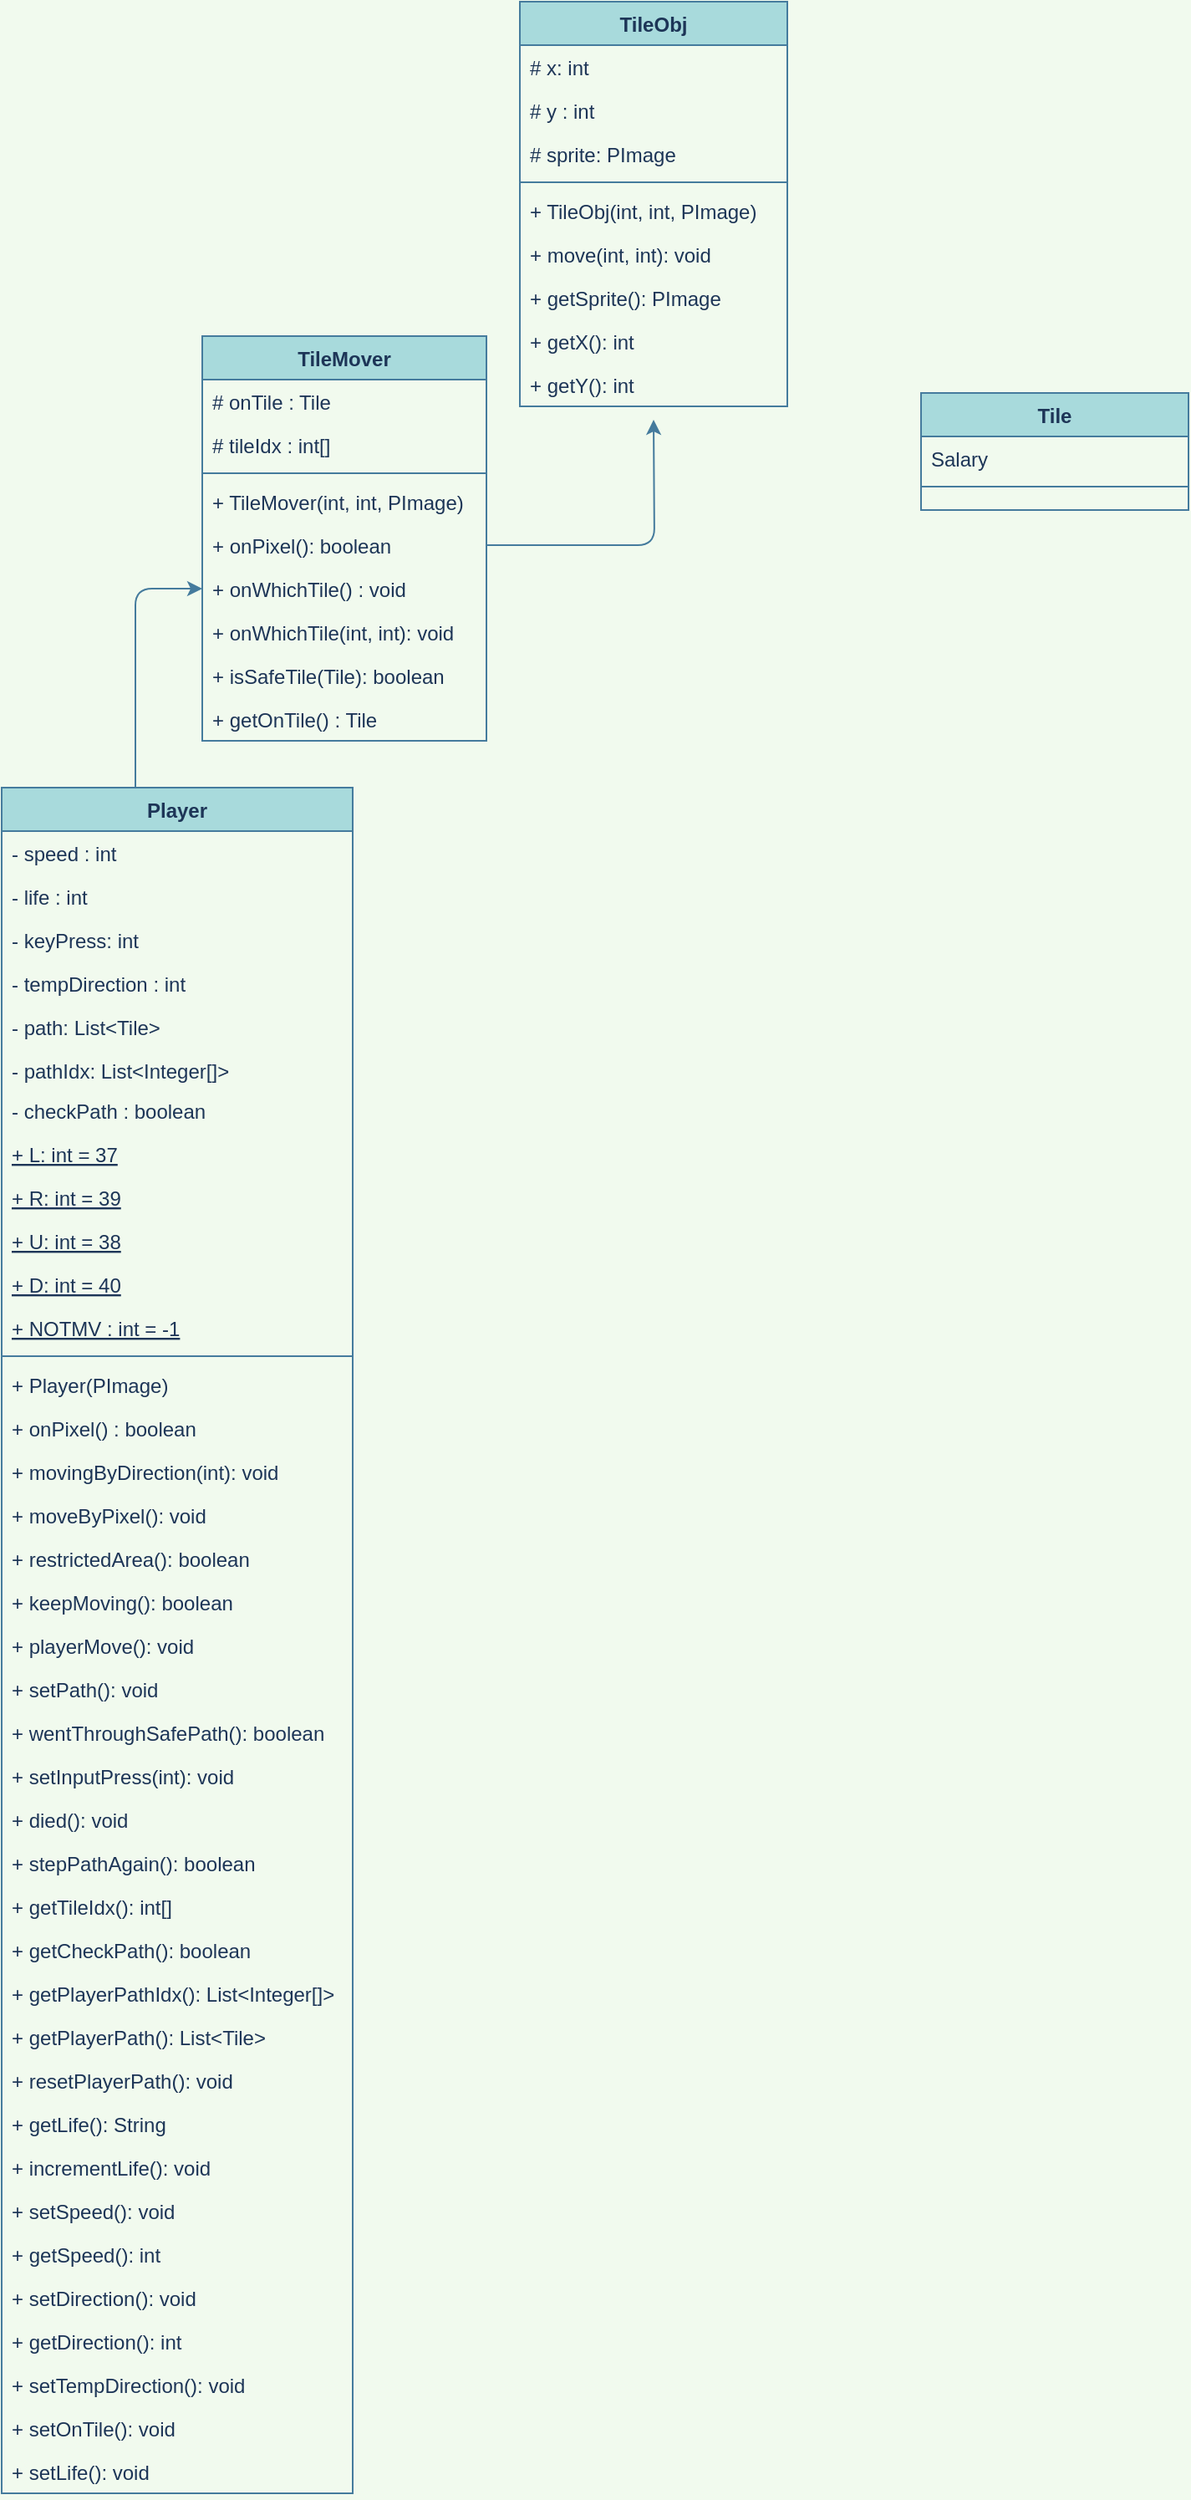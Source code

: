 <mxfile version="17.5.0" type="github">
  <diagram id="C5RBs43oDa-KdzZeNtuy" name="Page-1">
    <mxGraphModel dx="745" dy="446" grid="1" gridSize="10" guides="1" tooltips="1" connect="1" arrows="1" fold="1" page="1" pageScale="1" pageWidth="827" pageHeight="1169" background="#F1FAEE" math="0" shadow="0">
      <root>
        <mxCell id="WIyWlLk6GJQsqaUBKTNV-0" />
        <mxCell id="WIyWlLk6GJQsqaUBKTNV-1" parent="WIyWlLk6GJQsqaUBKTNV-0" />
        <mxCell id="zkfFHV4jXpPFQw0GAbJ--0" value="TileObj" style="swimlane;fontStyle=1;align=center;verticalAlign=top;childLayout=stackLayout;horizontal=1;startSize=26;horizontalStack=0;resizeParent=1;resizeLast=0;collapsible=1;marginBottom=0;rounded=0;shadow=0;strokeWidth=1;fillColor=#A8DADC;strokeColor=#457B9D;fontColor=#1D3557;" parent="WIyWlLk6GJQsqaUBKTNV-1" vertex="1">
          <mxGeometry x="320" y="10" width="160" height="242" as="geometry">
            <mxRectangle x="230" y="140" width="160" height="26" as="alternateBounds" />
          </mxGeometry>
        </mxCell>
        <mxCell id="zkfFHV4jXpPFQw0GAbJ--1" value="# x: int" style="text;align=left;verticalAlign=top;spacingLeft=4;spacingRight=4;overflow=hidden;rotatable=0;points=[[0,0.5],[1,0.5]];portConstraint=eastwest;fontColor=#1D3557;" parent="zkfFHV4jXpPFQw0GAbJ--0" vertex="1">
          <mxGeometry y="26" width="160" height="26" as="geometry" />
        </mxCell>
        <mxCell id="zkfFHV4jXpPFQw0GAbJ--2" value="# y : int" style="text;align=left;verticalAlign=top;spacingLeft=4;spacingRight=4;overflow=hidden;rotatable=0;points=[[0,0.5],[1,0.5]];portConstraint=eastwest;rounded=0;shadow=0;html=0;fontColor=#1D3557;" parent="zkfFHV4jXpPFQw0GAbJ--0" vertex="1">
          <mxGeometry y="52" width="160" height="26" as="geometry" />
        </mxCell>
        <mxCell id="zkfFHV4jXpPFQw0GAbJ--3" value="# sprite: PImage" style="text;align=left;verticalAlign=top;spacingLeft=4;spacingRight=4;overflow=hidden;rotatable=0;points=[[0,0.5],[1,0.5]];portConstraint=eastwest;rounded=0;shadow=0;html=0;fontColor=#1D3557;" parent="zkfFHV4jXpPFQw0GAbJ--0" vertex="1">
          <mxGeometry y="78" width="160" height="26" as="geometry" />
        </mxCell>
        <mxCell id="zkfFHV4jXpPFQw0GAbJ--4" value="" style="line;html=1;strokeWidth=1;align=left;verticalAlign=middle;spacingTop=-1;spacingLeft=3;spacingRight=3;rotatable=0;labelPosition=right;points=[];portConstraint=eastwest;labelBackgroundColor=#F1FAEE;fillColor=#A8DADC;strokeColor=#457B9D;fontColor=#1D3557;" parent="zkfFHV4jXpPFQw0GAbJ--0" vertex="1">
          <mxGeometry y="104" width="160" height="8" as="geometry" />
        </mxCell>
        <mxCell id="qzTbD7GOH1-h75xhZdL7-9" value="+ TileObj(int, int, PImage)" style="text;align=left;verticalAlign=top;spacingLeft=4;spacingRight=4;overflow=hidden;rotatable=0;points=[[0,0.5],[1,0.5]];portConstraint=eastwest;rounded=0;shadow=0;html=0;fontColor=#1D3557;" vertex="1" parent="zkfFHV4jXpPFQw0GAbJ--0">
          <mxGeometry y="112" width="160" height="26" as="geometry" />
        </mxCell>
        <mxCell id="qzTbD7GOH1-h75xhZdL7-0" value="+ move(int, int): void" style="text;align=left;verticalAlign=top;spacingLeft=4;spacingRight=4;overflow=hidden;rotatable=0;points=[[0,0.5],[1,0.5]];portConstraint=eastwest;rounded=0;shadow=0;html=0;fontColor=#1D3557;" vertex="1" parent="zkfFHV4jXpPFQw0GAbJ--0">
          <mxGeometry y="138" width="160" height="26" as="geometry" />
        </mxCell>
        <mxCell id="qzTbD7GOH1-h75xhZdL7-1" value="+ getSprite(): PImage" style="text;align=left;verticalAlign=top;spacingLeft=4;spacingRight=4;overflow=hidden;rotatable=0;points=[[0,0.5],[1,0.5]];portConstraint=eastwest;rounded=0;shadow=0;html=0;fontColor=#1D3557;" vertex="1" parent="zkfFHV4jXpPFQw0GAbJ--0">
          <mxGeometry y="164" width="160" height="26" as="geometry" />
        </mxCell>
        <mxCell id="qzTbD7GOH1-h75xhZdL7-2" value="+ getX(): int" style="text;align=left;verticalAlign=top;spacingLeft=4;spacingRight=4;overflow=hidden;rotatable=0;points=[[0,0.5],[1,0.5]];portConstraint=eastwest;rounded=0;shadow=0;html=0;fontColor=#1D3557;" vertex="1" parent="zkfFHV4jXpPFQw0GAbJ--0">
          <mxGeometry y="190" width="160" height="26" as="geometry" />
        </mxCell>
        <mxCell id="qzTbD7GOH1-h75xhZdL7-3" value="+ getY(): int" style="text;align=left;verticalAlign=top;spacingLeft=4;spacingRight=4;overflow=hidden;rotatable=0;points=[[0,0.5],[1,0.5]];portConstraint=eastwest;rounded=0;shadow=0;html=0;fontColor=#1D3557;" vertex="1" parent="zkfFHV4jXpPFQw0GAbJ--0">
          <mxGeometry y="216" width="160" height="26" as="geometry" />
        </mxCell>
        <mxCell id="zkfFHV4jXpPFQw0GAbJ--6" value="TileMover" style="swimlane;fontStyle=1;align=center;verticalAlign=top;childLayout=stackLayout;horizontal=1;startSize=26;horizontalStack=0;resizeParent=1;resizeLast=0;collapsible=1;marginBottom=0;rounded=0;shadow=0;strokeWidth=1;fillColor=#A8DADC;strokeColor=#457B9D;fontColor=#1D3557;" parent="WIyWlLk6GJQsqaUBKTNV-1" vertex="1">
          <mxGeometry x="130" y="210" width="170" height="242" as="geometry">
            <mxRectangle x="130" y="380" width="160" height="26" as="alternateBounds" />
          </mxGeometry>
        </mxCell>
        <mxCell id="zkfFHV4jXpPFQw0GAbJ--7" value="# onTile : Tile" style="text;align=left;verticalAlign=top;spacingLeft=4;spacingRight=4;overflow=hidden;rotatable=0;points=[[0,0.5],[1,0.5]];portConstraint=eastwest;fontColor=#1D3557;" parent="zkfFHV4jXpPFQw0GAbJ--6" vertex="1">
          <mxGeometry y="26" width="170" height="26" as="geometry" />
        </mxCell>
        <mxCell id="zkfFHV4jXpPFQw0GAbJ--8" value="# tileIdx : int[]" style="text;align=left;verticalAlign=top;spacingLeft=4;spacingRight=4;overflow=hidden;rotatable=0;points=[[0,0.5],[1,0.5]];portConstraint=eastwest;rounded=0;shadow=0;html=0;fontColor=#1D3557;" parent="zkfFHV4jXpPFQw0GAbJ--6" vertex="1">
          <mxGeometry y="52" width="170" height="26" as="geometry" />
        </mxCell>
        <mxCell id="zkfFHV4jXpPFQw0GAbJ--9" value="" style="line;html=1;strokeWidth=1;align=left;verticalAlign=middle;spacingTop=-1;spacingLeft=3;spacingRight=3;rotatable=0;labelPosition=right;points=[];portConstraint=eastwest;labelBackgroundColor=#F1FAEE;fillColor=#A8DADC;strokeColor=#457B9D;fontColor=#1D3557;" parent="zkfFHV4jXpPFQw0GAbJ--6" vertex="1">
          <mxGeometry y="78" width="170" height="8" as="geometry" />
        </mxCell>
        <mxCell id="zkfFHV4jXpPFQw0GAbJ--10" value="+ TileMover(int, int, PImage)" style="text;align=left;verticalAlign=top;spacingLeft=4;spacingRight=4;overflow=hidden;rotatable=0;points=[[0,0.5],[1,0.5]];portConstraint=eastwest;fontStyle=0;fontColor=#1D3557;" parent="zkfFHV4jXpPFQw0GAbJ--6" vertex="1">
          <mxGeometry y="86" width="170" height="26" as="geometry" />
        </mxCell>
        <mxCell id="qzTbD7GOH1-h75xhZdL7-11" value="+ onPixel(): boolean&#xa;" style="text;align=left;verticalAlign=top;spacingLeft=4;spacingRight=4;overflow=hidden;rotatable=0;points=[[0,0.5],[1,0.5]];portConstraint=eastwest;fontColor=#1D3557;" vertex="1" parent="zkfFHV4jXpPFQw0GAbJ--6">
          <mxGeometry y="112" width="170" height="26" as="geometry" />
        </mxCell>
        <mxCell id="qzTbD7GOH1-h75xhZdL7-13" value="+ onWhichTile() : void" style="text;align=left;verticalAlign=top;spacingLeft=4;spacingRight=4;overflow=hidden;rotatable=0;points=[[0,0.5],[1,0.5]];portConstraint=eastwest;fontColor=#1D3557;" vertex="1" parent="zkfFHV4jXpPFQw0GAbJ--6">
          <mxGeometry y="138" width="170" height="26" as="geometry" />
        </mxCell>
        <mxCell id="qzTbD7GOH1-h75xhZdL7-12" value="+ onWhichTile(int, int): void" style="text;align=left;verticalAlign=top;spacingLeft=4;spacingRight=4;overflow=hidden;rotatable=0;points=[[0,0.5],[1,0.5]];portConstraint=eastwest;fontColor=#1D3557;" vertex="1" parent="zkfFHV4jXpPFQw0GAbJ--6">
          <mxGeometry y="164" width="170" height="26" as="geometry" />
        </mxCell>
        <mxCell id="zkfFHV4jXpPFQw0GAbJ--11" value="+ isSafeTile(Tile): boolean " style="text;align=left;verticalAlign=top;spacingLeft=4;spacingRight=4;overflow=hidden;rotatable=0;points=[[0,0.5],[1,0.5]];portConstraint=eastwest;fontColor=#1D3557;" parent="zkfFHV4jXpPFQw0GAbJ--6" vertex="1">
          <mxGeometry y="190" width="170" height="26" as="geometry" />
        </mxCell>
        <mxCell id="qzTbD7GOH1-h75xhZdL7-14" value="+ getOnTile() : Tile " style="text;align=left;verticalAlign=top;spacingLeft=4;spacingRight=4;overflow=hidden;rotatable=0;points=[[0,0.5],[1,0.5]];portConstraint=eastwest;fontColor=#1D3557;" vertex="1" parent="zkfFHV4jXpPFQw0GAbJ--6">
          <mxGeometry y="216" width="170" height="26" as="geometry" />
        </mxCell>
        <mxCell id="zkfFHV4jXpPFQw0GAbJ--13" value="Tile" style="swimlane;fontStyle=1;align=center;verticalAlign=top;childLayout=stackLayout;horizontal=1;startSize=26;horizontalStack=0;resizeParent=1;resizeLast=0;collapsible=1;marginBottom=0;rounded=0;shadow=0;strokeWidth=1;fillColor=#A8DADC;strokeColor=#457B9D;fontColor=#1D3557;" parent="WIyWlLk6GJQsqaUBKTNV-1" vertex="1">
          <mxGeometry x="560" y="244" width="160" height="70" as="geometry">
            <mxRectangle x="340" y="380" width="170" height="26" as="alternateBounds" />
          </mxGeometry>
        </mxCell>
        <mxCell id="zkfFHV4jXpPFQw0GAbJ--14" value="Salary" style="text;align=left;verticalAlign=top;spacingLeft=4;spacingRight=4;overflow=hidden;rotatable=0;points=[[0,0.5],[1,0.5]];portConstraint=eastwest;fontColor=#1D3557;" parent="zkfFHV4jXpPFQw0GAbJ--13" vertex="1">
          <mxGeometry y="26" width="160" height="26" as="geometry" />
        </mxCell>
        <mxCell id="zkfFHV4jXpPFQw0GAbJ--15" value="" style="line;html=1;strokeWidth=1;align=left;verticalAlign=middle;spacingTop=-1;spacingLeft=3;spacingRight=3;rotatable=0;labelPosition=right;points=[];portConstraint=eastwest;labelBackgroundColor=#F1FAEE;fillColor=#A8DADC;strokeColor=#457B9D;fontColor=#1D3557;" parent="zkfFHV4jXpPFQw0GAbJ--13" vertex="1">
          <mxGeometry y="52" width="160" height="8" as="geometry" />
        </mxCell>
        <mxCell id="qzTbD7GOH1-h75xhZdL7-81" style="edgeStyle=orthogonalEdgeStyle;curved=0;rounded=1;sketch=0;orthogonalLoop=1;jettySize=auto;html=1;fontColor=#1D3557;strokeColor=#457B9D;fillColor=#A8DADC;entryX=0;entryY=0.5;entryDx=0;entryDy=0;" edge="1" parent="WIyWlLk6GJQsqaUBKTNV-1" source="qzTbD7GOH1-h75xhZdL7-15" target="qzTbD7GOH1-h75xhZdL7-13">
          <mxGeometry relative="1" as="geometry">
            <mxPoint x="115" y="360" as="targetPoint" />
            <Array as="points">
              <mxPoint x="90" y="361" />
            </Array>
          </mxGeometry>
        </mxCell>
        <mxCell id="qzTbD7GOH1-h75xhZdL7-15" value="Player" style="swimlane;fontStyle=1;align=center;verticalAlign=top;childLayout=stackLayout;horizontal=1;startSize=26;horizontalStack=0;resizeParent=1;resizeLast=0;collapsible=1;marginBottom=0;rounded=0;shadow=0;strokeWidth=1;fillColor=#A8DADC;strokeColor=#457B9D;fontColor=#1D3557;" vertex="1" parent="WIyWlLk6GJQsqaUBKTNV-1">
          <mxGeometry x="10" y="480" width="210" height="1020" as="geometry">
            <mxRectangle x="130" y="380" width="160" height="26" as="alternateBounds" />
          </mxGeometry>
        </mxCell>
        <mxCell id="qzTbD7GOH1-h75xhZdL7-16" value="- speed : int" style="text;align=left;verticalAlign=top;spacingLeft=4;spacingRight=4;overflow=hidden;rotatable=0;points=[[0,0.5],[1,0.5]];portConstraint=eastwest;fontColor=#1D3557;" vertex="1" parent="qzTbD7GOH1-h75xhZdL7-15">
          <mxGeometry y="26" width="210" height="26" as="geometry" />
        </mxCell>
        <mxCell id="qzTbD7GOH1-h75xhZdL7-17" value="- life : int" style="text;align=left;verticalAlign=top;spacingLeft=4;spacingRight=4;overflow=hidden;rotatable=0;points=[[0,0.5],[1,0.5]];portConstraint=eastwest;rounded=0;shadow=0;html=0;fontColor=#1D3557;" vertex="1" parent="qzTbD7GOH1-h75xhZdL7-15">
          <mxGeometry y="52" width="210" height="26" as="geometry" />
        </mxCell>
        <mxCell id="qzTbD7GOH1-h75xhZdL7-31" value="- keyPress: int" style="text;align=left;verticalAlign=top;spacingLeft=4;spacingRight=4;overflow=hidden;rotatable=0;points=[[0,0.5],[1,0.5]];portConstraint=eastwest;rounded=0;shadow=0;html=0;fontColor=#1D3557;" vertex="1" parent="qzTbD7GOH1-h75xhZdL7-15">
          <mxGeometry y="78" width="210" height="26" as="geometry" />
        </mxCell>
        <mxCell id="qzTbD7GOH1-h75xhZdL7-35" value="- tempDirection : int" style="text;align=left;verticalAlign=top;spacingLeft=4;spacingRight=4;overflow=hidden;rotatable=0;points=[[0,0.5],[1,0.5]];portConstraint=eastwest;rounded=0;shadow=0;html=0;fontColor=#1D3557;" vertex="1" parent="qzTbD7GOH1-h75xhZdL7-15">
          <mxGeometry y="104" width="210" height="26" as="geometry" />
        </mxCell>
        <mxCell id="qzTbD7GOH1-h75xhZdL7-39" value="- path: List&lt;Tile&gt;" style="text;align=left;verticalAlign=top;spacingLeft=4;spacingRight=4;overflow=hidden;rotatable=0;points=[[0,0.5],[1,0.5]];portConstraint=eastwest;rounded=0;shadow=0;html=0;fontColor=#1D3557;" vertex="1" parent="qzTbD7GOH1-h75xhZdL7-15">
          <mxGeometry y="130" width="210" height="26" as="geometry" />
        </mxCell>
        <mxCell id="qzTbD7GOH1-h75xhZdL7-41" value="- pathIdx: List&lt;Integer[]&gt;" style="text;align=left;verticalAlign=top;spacingLeft=4;spacingRight=4;overflow=hidden;rotatable=0;points=[[0,0.5],[1,0.5]];portConstraint=eastwest;rounded=0;shadow=0;html=0;fontColor=#1D3557;" vertex="1" parent="qzTbD7GOH1-h75xhZdL7-15">
          <mxGeometry y="156" width="210" height="24" as="geometry" />
        </mxCell>
        <mxCell id="qzTbD7GOH1-h75xhZdL7-40" value="- checkPath : boolean" style="text;align=left;verticalAlign=top;spacingLeft=4;spacingRight=4;overflow=hidden;rotatable=0;points=[[0,0.5],[1,0.5]];portConstraint=eastwest;rounded=0;shadow=0;html=0;fontColor=#1D3557;" vertex="1" parent="qzTbD7GOH1-h75xhZdL7-15">
          <mxGeometry y="180" width="210" height="26" as="geometry" />
        </mxCell>
        <mxCell id="qzTbD7GOH1-h75xhZdL7-38" value="+ L: int = 37" style="text;align=left;verticalAlign=top;spacingLeft=4;spacingRight=4;overflow=hidden;rotatable=0;points=[[0,0.5],[1,0.5]];portConstraint=eastwest;rounded=0;shadow=0;html=0;fontColor=#1D3557;fontStyle=4" vertex="1" parent="qzTbD7GOH1-h75xhZdL7-15">
          <mxGeometry y="206" width="210" height="26" as="geometry" />
        </mxCell>
        <mxCell id="qzTbD7GOH1-h75xhZdL7-37" value="+ R: int = 39" style="text;align=left;verticalAlign=top;spacingLeft=4;spacingRight=4;overflow=hidden;rotatable=0;points=[[0,0.5],[1,0.5]];portConstraint=eastwest;rounded=0;shadow=0;html=0;fontColor=#1D3557;fontStyle=4" vertex="1" parent="qzTbD7GOH1-h75xhZdL7-15">
          <mxGeometry y="232" width="210" height="26" as="geometry" />
        </mxCell>
        <mxCell id="qzTbD7GOH1-h75xhZdL7-36" value="+ U: int = 38" style="text;align=left;verticalAlign=top;spacingLeft=4;spacingRight=4;overflow=hidden;rotatable=0;points=[[0,0.5],[1,0.5]];portConstraint=eastwest;rounded=0;shadow=0;html=0;fontColor=#1D3557;fontStyle=4" vertex="1" parent="qzTbD7GOH1-h75xhZdL7-15">
          <mxGeometry y="258" width="210" height="26" as="geometry" />
        </mxCell>
        <mxCell id="qzTbD7GOH1-h75xhZdL7-34" value="+ D: int = 40" style="text;align=left;verticalAlign=top;spacingLeft=4;spacingRight=4;overflow=hidden;rotatable=0;points=[[0,0.5],[1,0.5]];portConstraint=eastwest;rounded=0;shadow=0;html=0;fontColor=#1D3557;fontStyle=4" vertex="1" parent="qzTbD7GOH1-h75xhZdL7-15">
          <mxGeometry y="284" width="210" height="26" as="geometry" />
        </mxCell>
        <mxCell id="qzTbD7GOH1-h75xhZdL7-33" value="+ NOTMV : int = -1" style="text;align=left;verticalAlign=top;spacingLeft=4;spacingRight=4;overflow=hidden;rotatable=0;points=[[0,0.5],[1,0.5]];portConstraint=eastwest;rounded=0;shadow=0;html=0;fontColor=#1D3557;fontStyle=4" vertex="1" parent="qzTbD7GOH1-h75xhZdL7-15">
          <mxGeometry y="310" width="210" height="26" as="geometry" />
        </mxCell>
        <mxCell id="qzTbD7GOH1-h75xhZdL7-18" value="" style="line;html=1;strokeWidth=1;align=left;verticalAlign=middle;spacingTop=-1;spacingLeft=3;spacingRight=3;rotatable=0;labelPosition=right;points=[];portConstraint=eastwest;labelBackgroundColor=#F1FAEE;fillColor=#A8DADC;strokeColor=#457B9D;fontColor=#1D3557;" vertex="1" parent="qzTbD7GOH1-h75xhZdL7-15">
          <mxGeometry y="336" width="210" height="8" as="geometry" />
        </mxCell>
        <mxCell id="qzTbD7GOH1-h75xhZdL7-19" value="+ Player(PImage)" style="text;align=left;verticalAlign=top;spacingLeft=4;spacingRight=4;overflow=hidden;rotatable=0;points=[[0,0.5],[1,0.5]];portConstraint=eastwest;fontStyle=0;fontColor=#1D3557;" vertex="1" parent="qzTbD7GOH1-h75xhZdL7-15">
          <mxGeometry y="344" width="210" height="26" as="geometry" />
        </mxCell>
        <mxCell id="qzTbD7GOH1-h75xhZdL7-20" value="+ onPixel() : boolean" style="text;align=left;verticalAlign=top;spacingLeft=4;spacingRight=4;overflow=hidden;rotatable=0;points=[[0,0.5],[1,0.5]];portConstraint=eastwest;fontColor=#1D3557;" vertex="1" parent="qzTbD7GOH1-h75xhZdL7-15">
          <mxGeometry y="370" width="210" height="26" as="geometry" />
        </mxCell>
        <mxCell id="qzTbD7GOH1-h75xhZdL7-21" value="+ movingByDirection(int): void " style="text;align=left;verticalAlign=top;spacingLeft=4;spacingRight=4;overflow=hidden;rotatable=0;points=[[0,0.5],[1,0.5]];portConstraint=eastwest;fontColor=#1D3557;" vertex="1" parent="qzTbD7GOH1-h75xhZdL7-15">
          <mxGeometry y="396" width="210" height="26" as="geometry" />
        </mxCell>
        <mxCell id="qzTbD7GOH1-h75xhZdL7-22" value="+ moveByPixel(): void" style="text;align=left;verticalAlign=top;spacingLeft=4;spacingRight=4;overflow=hidden;rotatable=0;points=[[0,0.5],[1,0.5]];portConstraint=eastwest;fontColor=#1D3557;" vertex="1" parent="qzTbD7GOH1-h75xhZdL7-15">
          <mxGeometry y="422" width="210" height="26" as="geometry" />
        </mxCell>
        <mxCell id="qzTbD7GOH1-h75xhZdL7-23" value="+ restrictedArea(): boolean " style="text;align=left;verticalAlign=top;spacingLeft=4;spacingRight=4;overflow=hidden;rotatable=0;points=[[0,0.5],[1,0.5]];portConstraint=eastwest;fontColor=#1D3557;" vertex="1" parent="qzTbD7GOH1-h75xhZdL7-15">
          <mxGeometry y="448" width="210" height="26" as="geometry" />
        </mxCell>
        <mxCell id="qzTbD7GOH1-h75xhZdL7-24" value="+ keepMoving(): boolean" style="text;align=left;verticalAlign=top;spacingLeft=4;spacingRight=4;overflow=hidden;rotatable=0;points=[[0,0.5],[1,0.5]];portConstraint=eastwest;fontColor=#1D3557;" vertex="1" parent="qzTbD7GOH1-h75xhZdL7-15">
          <mxGeometry y="474" width="210" height="26" as="geometry" />
        </mxCell>
        <mxCell id="qzTbD7GOH1-h75xhZdL7-42" value="+ playerMove(): void" style="text;align=left;verticalAlign=top;spacingLeft=4;spacingRight=4;overflow=hidden;rotatable=0;points=[[0,0.5],[1,0.5]];portConstraint=eastwest;fontColor=#1D3557;" vertex="1" parent="qzTbD7GOH1-h75xhZdL7-15">
          <mxGeometry y="500" width="210" height="26" as="geometry" />
        </mxCell>
        <mxCell id="qzTbD7GOH1-h75xhZdL7-43" value="+ setPath(): void" style="text;align=left;verticalAlign=top;spacingLeft=4;spacingRight=4;overflow=hidden;rotatable=0;points=[[0,0.5],[1,0.5]];portConstraint=eastwest;fontColor=#1D3557;" vertex="1" parent="qzTbD7GOH1-h75xhZdL7-15">
          <mxGeometry y="526" width="210" height="26" as="geometry" />
        </mxCell>
        <mxCell id="qzTbD7GOH1-h75xhZdL7-44" value="+ wentThroughSafePath(): boolean" style="text;align=left;verticalAlign=top;spacingLeft=4;spacingRight=4;overflow=hidden;rotatable=0;points=[[0,0.5],[1,0.5]];portConstraint=eastwest;fontColor=#1D3557;" vertex="1" parent="qzTbD7GOH1-h75xhZdL7-15">
          <mxGeometry y="552" width="210" height="26" as="geometry" />
        </mxCell>
        <mxCell id="qzTbD7GOH1-h75xhZdL7-68" value="+ setInputPress(int): void" style="text;align=left;verticalAlign=top;spacingLeft=4;spacingRight=4;overflow=hidden;rotatable=0;points=[[0,0.5],[1,0.5]];portConstraint=eastwest;fontColor=#1D3557;" vertex="1" parent="qzTbD7GOH1-h75xhZdL7-15">
          <mxGeometry y="578" width="210" height="26" as="geometry" />
        </mxCell>
        <mxCell id="qzTbD7GOH1-h75xhZdL7-70" value="+ died(): void" style="text;align=left;verticalAlign=top;spacingLeft=4;spacingRight=4;overflow=hidden;rotatable=0;points=[[0,0.5],[1,0.5]];portConstraint=eastwest;fontColor=#1D3557;" vertex="1" parent="qzTbD7GOH1-h75xhZdL7-15">
          <mxGeometry y="604" width="210" height="26" as="geometry" />
        </mxCell>
        <mxCell id="qzTbD7GOH1-h75xhZdL7-72" value="+ stepPathAgain(): boolean" style="text;align=left;verticalAlign=top;spacingLeft=4;spacingRight=4;overflow=hidden;rotatable=0;points=[[0,0.5],[1,0.5]];portConstraint=eastwest;fontColor=#1D3557;" vertex="1" parent="qzTbD7GOH1-h75xhZdL7-15">
          <mxGeometry y="630" width="210" height="26" as="geometry" />
        </mxCell>
        <mxCell id="qzTbD7GOH1-h75xhZdL7-71" value="+ getTileIdx(): int[]" style="text;align=left;verticalAlign=top;spacingLeft=4;spacingRight=4;overflow=hidden;rotatable=0;points=[[0,0.5],[1,0.5]];portConstraint=eastwest;fontColor=#1D3557;" vertex="1" parent="qzTbD7GOH1-h75xhZdL7-15">
          <mxGeometry y="656" width="210" height="26" as="geometry" />
        </mxCell>
        <mxCell id="qzTbD7GOH1-h75xhZdL7-73" value="+ getCheckPath(): boolean" style="text;align=left;verticalAlign=top;spacingLeft=4;spacingRight=4;overflow=hidden;rotatable=0;points=[[0,0.5],[1,0.5]];portConstraint=eastwest;fontColor=#1D3557;" vertex="1" parent="qzTbD7GOH1-h75xhZdL7-15">
          <mxGeometry y="682" width="210" height="26" as="geometry" />
        </mxCell>
        <mxCell id="qzTbD7GOH1-h75xhZdL7-74" value="+ getPlayerPathIdx(): List&lt;Integer[]&gt;" style="text;align=left;verticalAlign=top;spacingLeft=4;spacingRight=4;overflow=hidden;rotatable=0;points=[[0,0.5],[1,0.5]];portConstraint=eastwest;fontColor=#1D3557;" vertex="1" parent="qzTbD7GOH1-h75xhZdL7-15">
          <mxGeometry y="708" width="210" height="26" as="geometry" />
        </mxCell>
        <mxCell id="qzTbD7GOH1-h75xhZdL7-75" value="+ getPlayerPath(): List&lt;Tile&gt;" style="text;align=left;verticalAlign=top;spacingLeft=4;spacingRight=4;overflow=hidden;rotatable=0;points=[[0,0.5],[1,0.5]];portConstraint=eastwest;fontColor=#1D3557;" vertex="1" parent="qzTbD7GOH1-h75xhZdL7-15">
          <mxGeometry y="734" width="210" height="26" as="geometry" />
        </mxCell>
        <mxCell id="qzTbD7GOH1-h75xhZdL7-76" value="+ resetPlayerPath(): void" style="text;align=left;verticalAlign=top;spacingLeft=4;spacingRight=4;overflow=hidden;rotatable=0;points=[[0,0.5],[1,0.5]];portConstraint=eastwest;fontColor=#1D3557;" vertex="1" parent="qzTbD7GOH1-h75xhZdL7-15">
          <mxGeometry y="760" width="210" height="26" as="geometry" />
        </mxCell>
        <mxCell id="qzTbD7GOH1-h75xhZdL7-77" value="+ getLife(): String" style="text;align=left;verticalAlign=top;spacingLeft=4;spacingRight=4;overflow=hidden;rotatable=0;points=[[0,0.5],[1,0.5]];portConstraint=eastwest;fontColor=#1D3557;" vertex="1" parent="qzTbD7GOH1-h75xhZdL7-15">
          <mxGeometry y="786" width="210" height="26" as="geometry" />
        </mxCell>
        <mxCell id="qzTbD7GOH1-h75xhZdL7-78" value="+ incrementLife(): void" style="text;align=left;verticalAlign=top;spacingLeft=4;spacingRight=4;overflow=hidden;rotatable=0;points=[[0,0.5],[1,0.5]];portConstraint=eastwest;fontColor=#1D3557;" vertex="1" parent="qzTbD7GOH1-h75xhZdL7-15">
          <mxGeometry y="812" width="210" height="26" as="geometry" />
        </mxCell>
        <mxCell id="qzTbD7GOH1-h75xhZdL7-80" value="+ setSpeed(): void" style="text;align=left;verticalAlign=top;spacingLeft=4;spacingRight=4;overflow=hidden;rotatable=0;points=[[0,0.5],[1,0.5]];portConstraint=eastwest;fontColor=#1D3557;" vertex="1" parent="qzTbD7GOH1-h75xhZdL7-15">
          <mxGeometry y="838" width="210" height="26" as="geometry" />
        </mxCell>
        <mxCell id="qzTbD7GOH1-h75xhZdL7-79" value="+ getSpeed(): int" style="text;align=left;verticalAlign=top;spacingLeft=4;spacingRight=4;overflow=hidden;rotatable=0;points=[[0,0.5],[1,0.5]];portConstraint=eastwest;fontColor=#1D3557;" vertex="1" parent="qzTbD7GOH1-h75xhZdL7-15">
          <mxGeometry y="864" width="210" height="26" as="geometry" />
        </mxCell>
        <mxCell id="qzTbD7GOH1-h75xhZdL7-82" value="+ setDirection(): void" style="text;align=left;verticalAlign=top;spacingLeft=4;spacingRight=4;overflow=hidden;rotatable=0;points=[[0,0.5],[1,0.5]];portConstraint=eastwest;fontColor=#1D3557;" vertex="1" parent="qzTbD7GOH1-h75xhZdL7-15">
          <mxGeometry y="890" width="210" height="26" as="geometry" />
        </mxCell>
        <mxCell id="qzTbD7GOH1-h75xhZdL7-83" value="+ getDirection(): int" style="text;align=left;verticalAlign=top;spacingLeft=4;spacingRight=4;overflow=hidden;rotatable=0;points=[[0,0.5],[1,0.5]];portConstraint=eastwest;fontColor=#1D3557;" vertex="1" parent="qzTbD7GOH1-h75xhZdL7-15">
          <mxGeometry y="916" width="210" height="26" as="geometry" />
        </mxCell>
        <mxCell id="qzTbD7GOH1-h75xhZdL7-84" value="+ setTempDirection(): void" style="text;align=left;verticalAlign=top;spacingLeft=4;spacingRight=4;overflow=hidden;rotatable=0;points=[[0,0.5],[1,0.5]];portConstraint=eastwest;fontColor=#1D3557;" vertex="1" parent="qzTbD7GOH1-h75xhZdL7-15">
          <mxGeometry y="942" width="210" height="26" as="geometry" />
        </mxCell>
        <mxCell id="qzTbD7GOH1-h75xhZdL7-86" value="+ setOnTile(): void" style="text;align=left;verticalAlign=top;spacingLeft=4;spacingRight=4;overflow=hidden;rotatable=0;points=[[0,0.5],[1,0.5]];portConstraint=eastwest;fontColor=#1D3557;" vertex="1" parent="qzTbD7GOH1-h75xhZdL7-15">
          <mxGeometry y="968" width="210" height="26" as="geometry" />
        </mxCell>
        <mxCell id="qzTbD7GOH1-h75xhZdL7-85" value="+ setLife(): void" style="text;align=left;verticalAlign=top;spacingLeft=4;spacingRight=4;overflow=hidden;rotatable=0;points=[[0,0.5],[1,0.5]];portConstraint=eastwest;fontColor=#1D3557;" vertex="1" parent="qzTbD7GOH1-h75xhZdL7-15">
          <mxGeometry y="994" width="210" height="26" as="geometry" />
        </mxCell>
        <mxCell id="qzTbD7GOH1-h75xhZdL7-26" style="edgeStyle=orthogonalEdgeStyle;curved=0;rounded=1;sketch=0;orthogonalLoop=1;jettySize=auto;html=1;fontColor=#1D3557;strokeColor=#457B9D;fillColor=#A8DADC;" edge="1" parent="WIyWlLk6GJQsqaUBKTNV-1" source="qzTbD7GOH1-h75xhZdL7-11">
          <mxGeometry relative="1" as="geometry">
            <mxPoint x="400" y="260" as="targetPoint" />
          </mxGeometry>
        </mxCell>
      </root>
    </mxGraphModel>
  </diagram>
</mxfile>
